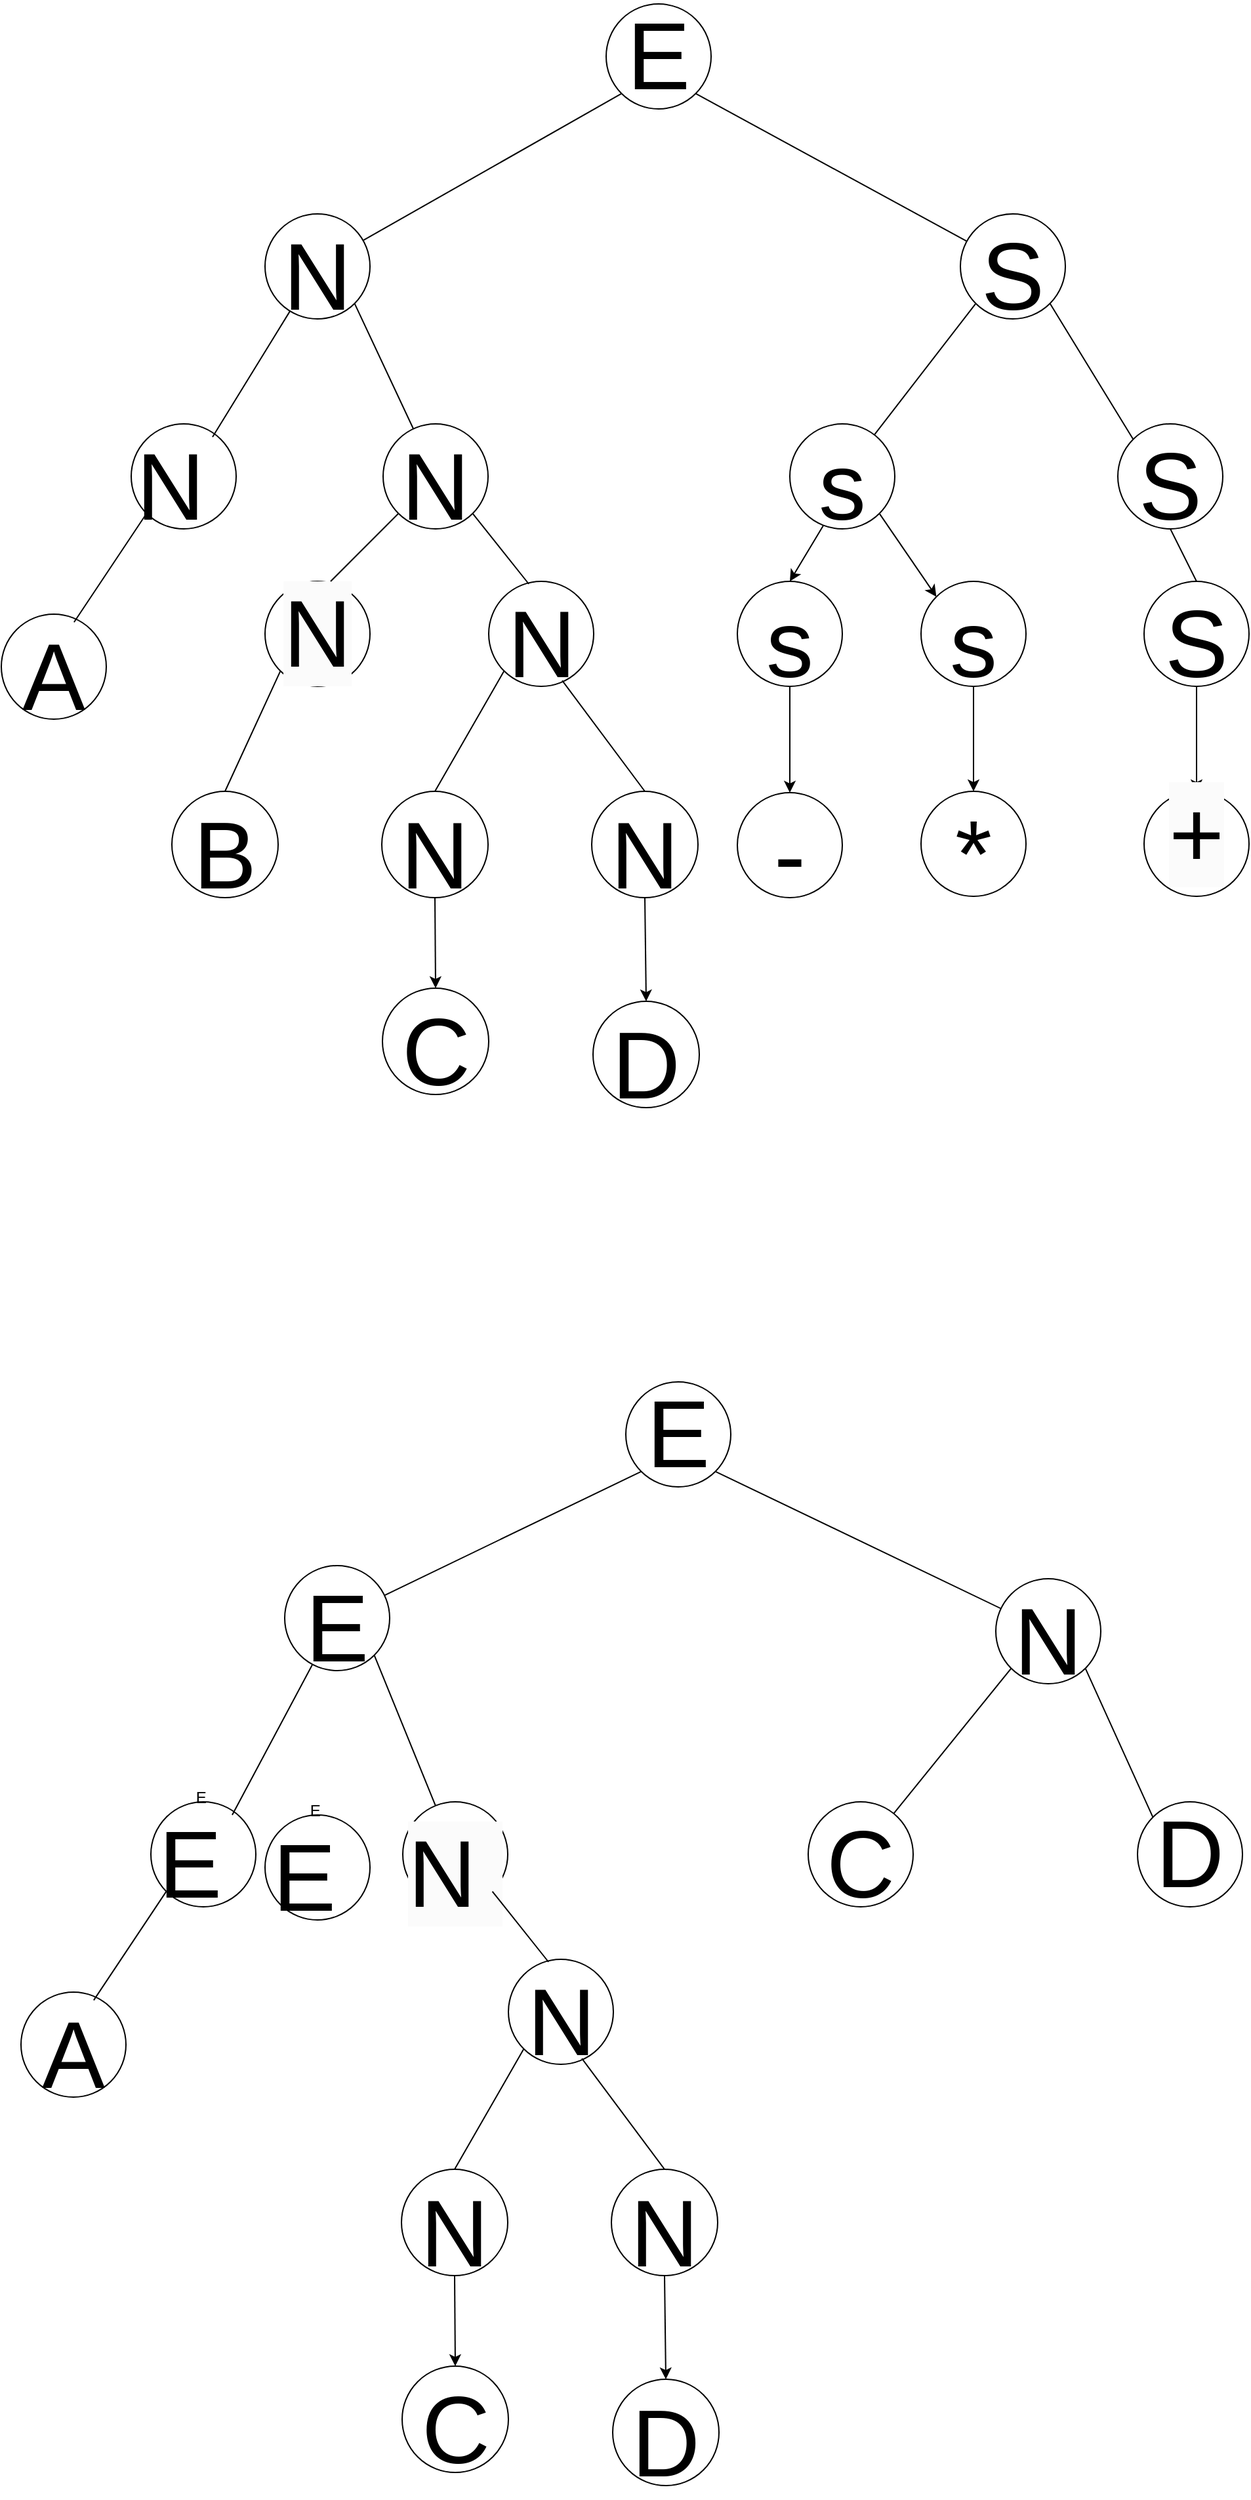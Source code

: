 <mxfile version="21.3.2" type="github">
  <diagram name="Página-1" id="ctuaCCEONeRu-UQQ15on">
    <mxGraphModel dx="2580" dy="1082" grid="1" gridSize="10" guides="1" tooltips="1" connect="1" arrows="1" fold="1" page="1" pageScale="1" pageWidth="827" pageHeight="1169" math="0" shadow="0">
      <root>
        <mxCell id="0" />
        <mxCell id="1" parent="0" />
        <mxCell id="Yp0V5SWUf1lsGIYas0BM-1" value="&lt;span style=&quot;font-size: 72px;&quot;&gt;E&lt;/span&gt;" style="ellipse;whiteSpace=wrap;html=1;aspect=fixed;" vertex="1" parent="1">
          <mxGeometry x="530" y="80" width="80" height="80" as="geometry" />
        </mxCell>
        <mxCell id="Yp0V5SWUf1lsGIYas0BM-2" value="&lt;br&gt;&lt;span style=&quot;font-size: 72px;&quot;&gt;N&lt;/span&gt;" style="ellipse;whiteSpace=wrap;html=1;aspect=fixed;" vertex="1" parent="1">
          <mxGeometry x="270" y="240" width="80" height="80" as="geometry" />
        </mxCell>
        <mxCell id="Yp0V5SWUf1lsGIYas0BM-3" value="&lt;br&gt;&lt;span style=&quot;font-size: 72px;&quot;&gt;S&lt;/span&gt;&lt;br&gt;" style="ellipse;whiteSpace=wrap;html=1;aspect=fixed;" vertex="1" parent="1">
          <mxGeometry x="800" y="240" width="80" height="80" as="geometry" />
        </mxCell>
        <mxCell id="Yp0V5SWUf1lsGIYas0BM-4" value="&lt;br&gt;&lt;span style=&quot;font-size: 72px;&quot;&gt;N&amp;nbsp;&lt;/span&gt;&lt;br&gt;" style="ellipse;whiteSpace=wrap;html=1;aspect=fixed;" vertex="1" parent="1">
          <mxGeometry x="168" y="400" width="80" height="80" as="geometry" />
        </mxCell>
        <mxCell id="Yp0V5SWUf1lsGIYas0BM-5" value="&lt;br&gt;&lt;span style=&quot;font-size: 72px;&quot;&gt;N&lt;/span&gt;" style="ellipse;whiteSpace=wrap;html=1;aspect=fixed;" vertex="1" parent="1">
          <mxGeometry x="360" y="400" width="80" height="80" as="geometry" />
        </mxCell>
        <mxCell id="Yp0V5SWUf1lsGIYas0BM-47" style="edgeStyle=none;rounded=0;orthogonalLoop=1;jettySize=auto;html=1;entryX=0.5;entryY=0;entryDx=0;entryDy=0;" edge="1" parent="1" target="Yp0V5SWUf1lsGIYas0BM-46">
          <mxGeometry relative="1" as="geometry">
            <mxPoint x="700" y="470" as="sourcePoint" />
          </mxGeometry>
        </mxCell>
        <mxCell id="Yp0V5SWUf1lsGIYas0BM-49" style="edgeStyle=none;rounded=0;orthogonalLoop=1;jettySize=auto;html=1;exitX=1;exitY=1;exitDx=0;exitDy=0;entryX=0;entryY=0;entryDx=0;entryDy=0;" edge="1" parent="1" source="Yp0V5SWUf1lsGIYas0BM-6" target="Yp0V5SWUf1lsGIYas0BM-48">
          <mxGeometry relative="1" as="geometry" />
        </mxCell>
        <mxCell id="Yp0V5SWUf1lsGIYas0BM-6" value="&lt;br&gt;&lt;span style=&quot;font-size: 72px;&quot;&gt;s&lt;/span&gt;&lt;br&gt;" style="ellipse;whiteSpace=wrap;html=1;aspect=fixed;" vertex="1" parent="1">
          <mxGeometry x="670" y="400" width="80" height="80" as="geometry" />
        </mxCell>
        <mxCell id="Yp0V5SWUf1lsGIYas0BM-7" value="&lt;br&gt;&lt;span style=&quot;font-size: 72px;&quot;&gt;S&lt;/span&gt;&lt;br&gt;" style="ellipse;whiteSpace=wrap;html=1;aspect=fixed;" vertex="1" parent="1">
          <mxGeometry x="920" y="400" width="80" height="80" as="geometry" />
        </mxCell>
        <mxCell id="Yp0V5SWUf1lsGIYas0BM-8" value="&#xa;&lt;br style=&quot;border-color: var(--border-color); color: rgb(0, 0, 0); font-family: Helvetica; font-size: 12px; font-style: normal; font-variant-ligatures: normal; font-variant-caps: normal; font-weight: 400; letter-spacing: normal; orphans: 2; text-align: center; text-indent: 0px; text-transform: none; widows: 2; word-spacing: 0px; -webkit-text-stroke-width: 0px; background-color: rgb(251, 251, 251); text-decoration-thickness: initial; text-decoration-style: initial; text-decoration-color: initial;&quot;&gt;&lt;span style=&quot;border-color: var(--border-color); color: rgb(0, 0, 0); font-family: Helvetica; font-style: normal; font-variant-ligatures: normal; font-variant-caps: normal; font-weight: 400; letter-spacing: normal; orphans: 2; text-align: center; text-indent: 0px; text-transform: none; widows: 2; word-spacing: 0px; -webkit-text-stroke-width: 0px; background-color: rgb(251, 251, 251); text-decoration-thickness: initial; text-decoration-style: initial; text-decoration-color: initial; font-size: 72px;&quot;&gt;N&lt;/span&gt;&#xa;&#xa;" style="ellipse;whiteSpace=wrap;html=1;aspect=fixed;" vertex="1" parent="1">
          <mxGeometry x="270" y="520" width="80" height="80" as="geometry" />
        </mxCell>
        <mxCell id="Yp0V5SWUf1lsGIYas0BM-9" value="&lt;br&gt;&lt;span style=&quot;font-size: 72px;&quot;&gt;N&lt;/span&gt;&lt;br&gt;" style="ellipse;whiteSpace=wrap;html=1;aspect=fixed;" vertex="1" parent="1">
          <mxGeometry x="440.5" y="520" width="80" height="80" as="geometry" />
        </mxCell>
        <mxCell id="Yp0V5SWUf1lsGIYas0BM-53" style="edgeStyle=none;rounded=0;orthogonalLoop=1;jettySize=auto;html=1;exitX=0.5;exitY=1;exitDx=0;exitDy=0;entryX=0.5;entryY=0;entryDx=0;entryDy=0;" edge="1" parent="1" source="Yp0V5SWUf1lsGIYas0BM-10" target="Yp0V5SWUf1lsGIYas0BM-13">
          <mxGeometry relative="1" as="geometry" />
        </mxCell>
        <mxCell id="Yp0V5SWUf1lsGIYas0BM-10" value="&lt;br&gt;&lt;span style=&quot;font-size: 72px;&quot;&gt;S&lt;/span&gt;&lt;br&gt;" style="ellipse;whiteSpace=wrap;html=1;aspect=fixed;" vertex="1" parent="1">
          <mxGeometry x="940" y="520" width="80" height="80" as="geometry" />
        </mxCell>
        <mxCell id="Yp0V5SWUf1lsGIYas0BM-12" value="&lt;br&gt;&lt;span style=&quot;font-size: 72px;&quot;&gt;-&lt;/span&gt;&lt;br&gt;" style="ellipse;whiteSpace=wrap;html=1;aspect=fixed;" vertex="1" parent="1">
          <mxGeometry x="630" y="681" width="80" height="80" as="geometry" />
        </mxCell>
        <mxCell id="Yp0V5SWUf1lsGIYas0BM-13" value="&#xa;&lt;span style=&quot;color: rgb(0, 0, 0); font-family: Helvetica; font-size: 72px; font-style: normal; font-variant-ligatures: normal; font-variant-caps: normal; font-weight: 400; letter-spacing: normal; orphans: 2; text-align: center; text-indent: 0px; text-transform: none; widows: 2; word-spacing: 0px; -webkit-text-stroke-width: 0px; background-color: rgb(251, 251, 251); text-decoration-thickness: initial; text-decoration-style: initial; text-decoration-color: initial; float: none; display: inline !important;&quot;&gt;+&lt;/span&gt;&#xa;&#xa;" style="ellipse;whiteSpace=wrap;html=1;aspect=fixed;" vertex="1" parent="1">
          <mxGeometry x="940" y="680" width="80" height="80" as="geometry" />
        </mxCell>
        <mxCell id="Yp0V5SWUf1lsGIYas0BM-14" value="&lt;br&gt;&lt;span style=&quot;font-size: 72px;&quot;&gt;B&lt;/span&gt;&lt;br&gt;" style="ellipse;whiteSpace=wrap;html=1;aspect=fixed;" vertex="1" parent="1">
          <mxGeometry x="199" y="680" width="81" height="81" as="geometry" />
        </mxCell>
        <mxCell id="Yp0V5SWUf1lsGIYas0BM-15" value="&lt;br&gt;&lt;span style=&quot;font-size: 72px;&quot;&gt;A&lt;/span&gt;&lt;br&gt;" style="ellipse;whiteSpace=wrap;html=1;aspect=fixed;" vertex="1" parent="1">
          <mxGeometry x="69" y="545" width="80" height="80" as="geometry" />
        </mxCell>
        <mxCell id="Yp0V5SWUf1lsGIYas0BM-17" value="" style="endArrow=none;html=1;rounded=0;entryX=0;entryY=1;entryDx=0;entryDy=0;" edge="1" parent="1" source="Yp0V5SWUf1lsGIYas0BM-2" target="Yp0V5SWUf1lsGIYas0BM-1">
          <mxGeometry width="50" height="50" relative="1" as="geometry">
            <mxPoint x="410" y="440" as="sourcePoint" />
            <mxPoint x="460" y="390" as="targetPoint" />
          </mxGeometry>
        </mxCell>
        <mxCell id="Yp0V5SWUf1lsGIYas0BM-18" value="" style="endArrow=none;html=1;rounded=0;" edge="1" parent="1" target="Yp0V5SWUf1lsGIYas0BM-2">
          <mxGeometry width="50" height="50" relative="1" as="geometry">
            <mxPoint x="230" y="410" as="sourcePoint" />
            <mxPoint x="313" y="295" as="targetPoint" />
          </mxGeometry>
        </mxCell>
        <mxCell id="Yp0V5SWUf1lsGIYas0BM-19" value="" style="endArrow=none;html=1;rounded=0;entryX=1;entryY=1;entryDx=0;entryDy=0;" edge="1" parent="1" source="Yp0V5SWUf1lsGIYas0BM-3" target="Yp0V5SWUf1lsGIYas0BM-1">
          <mxGeometry width="50" height="50" relative="1" as="geometry">
            <mxPoint x="359" y="273" as="sourcePoint" />
            <mxPoint x="472" y="168" as="targetPoint" />
          </mxGeometry>
        </mxCell>
        <mxCell id="Yp0V5SWUf1lsGIYas0BM-20" value="" style="endArrow=none;html=1;rounded=0;entryX=0;entryY=1;entryDx=0;entryDy=0;" edge="1" parent="1" source="Yp0V5SWUf1lsGIYas0BM-6" target="Yp0V5SWUf1lsGIYas0BM-3">
          <mxGeometry width="50" height="50" relative="1" as="geometry">
            <mxPoint x="527" y="415" as="sourcePoint" />
            <mxPoint x="640" y="310" as="targetPoint" />
          </mxGeometry>
        </mxCell>
        <mxCell id="Yp0V5SWUf1lsGIYas0BM-21" value="" style="endArrow=none;html=1;rounded=0;entryX=0.5;entryY=1;entryDx=0;entryDy=0;exitX=0.5;exitY=0;exitDx=0;exitDy=0;" edge="1" parent="1" source="Yp0V5SWUf1lsGIYas0BM-10" target="Yp0V5SWUf1lsGIYas0BM-7">
          <mxGeometry width="50" height="50" relative="1" as="geometry">
            <mxPoint x="660" y="555" as="sourcePoint" />
            <mxPoint x="773" y="450" as="targetPoint" />
          </mxGeometry>
        </mxCell>
        <mxCell id="Yp0V5SWUf1lsGIYas0BM-23" value="" style="endArrow=none;html=1;rounded=0;entryX=0;entryY=1;entryDx=0;entryDy=0;exitX=0.693;exitY=0.077;exitDx=0;exitDy=0;exitPerimeter=0;" edge="1" parent="1" source="Yp0V5SWUf1lsGIYas0BM-15" target="Yp0V5SWUf1lsGIYas0BM-4">
          <mxGeometry width="50" height="50" relative="1" as="geometry">
            <mxPoint x="250" y="640" as="sourcePoint" />
            <mxPoint x="333" y="570" as="targetPoint" />
          </mxGeometry>
        </mxCell>
        <mxCell id="Yp0V5SWUf1lsGIYas0BM-24" value="" style="endArrow=none;html=1;rounded=0;entryX=1;entryY=1;entryDx=0;entryDy=0;" edge="1" parent="1" source="Yp0V5SWUf1lsGIYas0BM-5" target="Yp0V5SWUf1lsGIYas0BM-2">
          <mxGeometry width="50" height="50" relative="1" as="geometry">
            <mxPoint x="440" y="426" as="sourcePoint" />
            <mxPoint x="318" y="320" as="targetPoint" />
          </mxGeometry>
        </mxCell>
        <mxCell id="Yp0V5SWUf1lsGIYas0BM-25" value="" style="endArrow=none;html=1;rounded=0;entryX=1;entryY=1;entryDx=0;entryDy=0;exitX=0;exitY=0;exitDx=0;exitDy=0;" edge="1" parent="1" source="Yp0V5SWUf1lsGIYas0BM-7" target="Yp0V5SWUf1lsGIYas0BM-3">
          <mxGeometry width="50" height="50" relative="1" as="geometry">
            <mxPoint x="782" y="416" as="sourcePoint" />
            <mxPoint x="660" y="310" as="targetPoint" />
          </mxGeometry>
        </mxCell>
        <mxCell id="Yp0V5SWUf1lsGIYas0BM-26" value="" style="endArrow=none;html=1;rounded=0;entryX=1;entryY=1;entryDx=0;entryDy=0;exitX=0.382;exitY=0.025;exitDx=0;exitDy=0;exitPerimeter=0;" edge="1" parent="1" source="Yp0V5SWUf1lsGIYas0BM-9" target="Yp0V5SWUf1lsGIYas0BM-5">
          <mxGeometry width="50" height="50" relative="1" as="geometry">
            <mxPoint x="512" y="556" as="sourcePoint" />
            <mxPoint x="420" y="480" as="targetPoint" />
          </mxGeometry>
        </mxCell>
        <mxCell id="Yp0V5SWUf1lsGIYas0BM-27" value="" style="endArrow=none;html=1;rounded=0;entryX=0;entryY=1;entryDx=0;entryDy=0;" edge="1" parent="1" target="Yp0V5SWUf1lsGIYas0BM-5">
          <mxGeometry width="50" height="50" relative="1" as="geometry">
            <mxPoint x="320" y="520" as="sourcePoint" />
            <mxPoint x="379" y="460" as="targetPoint" />
          </mxGeometry>
        </mxCell>
        <mxCell id="Yp0V5SWUf1lsGIYas0BM-29" value="" style="endArrow=none;html=1;rounded=0;entryX=0;entryY=1;entryDx=0;entryDy=0;exitX=0.5;exitY=0;exitDx=0;exitDy=0;" edge="1" parent="1" source="Yp0V5SWUf1lsGIYas0BM-14" target="Yp0V5SWUf1lsGIYas0BM-8">
          <mxGeometry width="50" height="50" relative="1" as="geometry">
            <mxPoint x="390" y="650" as="sourcePoint" />
            <mxPoint x="300" y="584" as="targetPoint" />
          </mxGeometry>
        </mxCell>
        <mxCell id="Yp0V5SWUf1lsGIYas0BM-34" value="&lt;br&gt;&lt;span style=&quot;font-size: 72px;&quot;&gt;N&lt;/span&gt;" style="ellipse;whiteSpace=wrap;html=1;aspect=fixed;" vertex="1" parent="1">
          <mxGeometry x="519" y="680" width="81" height="81" as="geometry" />
        </mxCell>
        <mxCell id="Yp0V5SWUf1lsGIYas0BM-36" value="" style="endArrow=none;html=1;rounded=0;entryX=0.7;entryY=0.945;entryDx=0;entryDy=0;exitX=0.5;exitY=0;exitDx=0;exitDy=0;entryPerimeter=0;" edge="1" parent="1" source="Yp0V5SWUf1lsGIYas0BM-34" target="Yp0V5SWUf1lsGIYas0BM-9">
          <mxGeometry width="50" height="50" relative="1" as="geometry">
            <mxPoint x="976" y="656" as="sourcePoint" />
            <mxPoint x="918" y="598" as="targetPoint" />
          </mxGeometry>
        </mxCell>
        <mxCell id="Yp0V5SWUf1lsGIYas0BM-44" style="rounded=0;orthogonalLoop=1;jettySize=auto;html=1;exitX=0.5;exitY=1;exitDx=0;exitDy=0;entryX=0.5;entryY=0;entryDx=0;entryDy=0;" edge="1" parent="1" source="Yp0V5SWUf1lsGIYas0BM-37" target="Yp0V5SWUf1lsGIYas0BM-41">
          <mxGeometry relative="1" as="geometry" />
        </mxCell>
        <mxCell id="Yp0V5SWUf1lsGIYas0BM-37" value="&lt;br&gt;&lt;span style=&quot;font-size: 72px;&quot;&gt;N&lt;/span&gt;" style="ellipse;whiteSpace=wrap;html=1;aspect=fixed;" vertex="1" parent="1">
          <mxGeometry x="359" y="680" width="81" height="81" as="geometry" />
        </mxCell>
        <mxCell id="Yp0V5SWUf1lsGIYas0BM-40" value="" style="endArrow=none;html=1;rounded=0;entryX=0;entryY=1;entryDx=0;entryDy=0;exitX=0.5;exitY=0;exitDx=0;exitDy=0;" edge="1" parent="1" source="Yp0V5SWUf1lsGIYas0BM-37" target="Yp0V5SWUf1lsGIYas0BM-9">
          <mxGeometry width="50" height="50" relative="1" as="geometry">
            <mxPoint x="818" y="662" as="sourcePoint" />
            <mxPoint x="860" y="600" as="targetPoint" />
          </mxGeometry>
        </mxCell>
        <mxCell id="Yp0V5SWUf1lsGIYas0BM-41" value="&lt;br&gt;&lt;span style=&quot;font-size: 72px;&quot;&gt;C&lt;/span&gt;" style="ellipse;whiteSpace=wrap;html=1;aspect=fixed;" vertex="1" parent="1">
          <mxGeometry x="359.5" y="830" width="81" height="81" as="geometry" />
        </mxCell>
        <mxCell id="Yp0V5SWUf1lsGIYas0BM-42" value="&lt;br&gt;&lt;span style=&quot;font-size: 72px;&quot;&gt;D&lt;/span&gt;" style="ellipse;whiteSpace=wrap;html=1;aspect=fixed;" vertex="1" parent="1">
          <mxGeometry x="520" y="840" width="81" height="81" as="geometry" />
        </mxCell>
        <mxCell id="Yp0V5SWUf1lsGIYas0BM-45" style="rounded=0;orthogonalLoop=1;jettySize=auto;html=1;exitX=0.5;exitY=1;exitDx=0;exitDy=0;entryX=0.5;entryY=0;entryDx=0;entryDy=0;" edge="1" parent="1" source="Yp0V5SWUf1lsGIYas0BM-34" target="Yp0V5SWUf1lsGIYas0BM-42">
          <mxGeometry relative="1" as="geometry">
            <mxPoint x="431" y="771" as="sourcePoint" />
            <mxPoint x="410" y="840" as="targetPoint" />
          </mxGeometry>
        </mxCell>
        <mxCell id="Yp0V5SWUf1lsGIYas0BM-50" style="edgeStyle=none;rounded=0;orthogonalLoop=1;jettySize=auto;html=1;exitX=0.5;exitY=1;exitDx=0;exitDy=0;" edge="1" parent="1" source="Yp0V5SWUf1lsGIYas0BM-46" target="Yp0V5SWUf1lsGIYas0BM-12">
          <mxGeometry relative="1" as="geometry" />
        </mxCell>
        <mxCell id="Yp0V5SWUf1lsGIYas0BM-46" value="&lt;br&gt;&lt;span style=&quot;font-size: 72px;&quot;&gt;s&lt;/span&gt;&lt;br&gt;" style="ellipse;whiteSpace=wrap;html=1;aspect=fixed;" vertex="1" parent="1">
          <mxGeometry x="630" y="520" width="80" height="80" as="geometry" />
        </mxCell>
        <mxCell id="Yp0V5SWUf1lsGIYas0BM-52" style="edgeStyle=none;rounded=0;orthogonalLoop=1;jettySize=auto;html=1;exitX=0.5;exitY=1;exitDx=0;exitDy=0;entryX=0.5;entryY=0;entryDx=0;entryDy=0;" edge="1" parent="1" source="Yp0V5SWUf1lsGIYas0BM-48" target="Yp0V5SWUf1lsGIYas0BM-51">
          <mxGeometry relative="1" as="geometry" />
        </mxCell>
        <mxCell id="Yp0V5SWUf1lsGIYas0BM-48" value="&lt;br&gt;&lt;span style=&quot;font-size: 72px;&quot;&gt;s&lt;/span&gt;&lt;br&gt;" style="ellipse;whiteSpace=wrap;html=1;aspect=fixed;" vertex="1" parent="1">
          <mxGeometry x="770" y="520" width="80" height="80" as="geometry" />
        </mxCell>
        <mxCell id="Yp0V5SWUf1lsGIYas0BM-51" value="&lt;br&gt;&lt;span style=&quot;font-size: 72px;&quot;&gt;*&lt;/span&gt;" style="ellipse;whiteSpace=wrap;html=1;aspect=fixed;" vertex="1" parent="1">
          <mxGeometry x="770" y="680" width="80" height="80" as="geometry" />
        </mxCell>
        <mxCell id="Yp0V5SWUf1lsGIYas0BM-96" value="&lt;span style=&quot;font-size: 72px;&quot;&gt;E&lt;/span&gt;" style="ellipse;whiteSpace=wrap;html=1;aspect=fixed;" vertex="1" parent="1">
          <mxGeometry x="545" y="1130" width="80" height="80" as="geometry" />
        </mxCell>
        <mxCell id="Yp0V5SWUf1lsGIYas0BM-97" value="&lt;br&gt;&lt;span style=&quot;font-size: 72px;&quot;&gt;E&lt;/span&gt;" style="ellipse;whiteSpace=wrap;html=1;aspect=fixed;" vertex="1" parent="1">
          <mxGeometry x="285" y="1270" width="80" height="80" as="geometry" />
        </mxCell>
        <mxCell id="Yp0V5SWUf1lsGIYas0BM-98" value="&lt;br&gt;&lt;span style=&quot;font-size: 72px;&quot;&gt;N&lt;/span&gt;" style="ellipse;whiteSpace=wrap;html=1;aspect=fixed;" vertex="1" parent="1">
          <mxGeometry x="827" y="1280" width="80" height="80" as="geometry" />
        </mxCell>
        <mxCell id="Yp0V5SWUf1lsGIYas0BM-99" value="E&amp;nbsp;&lt;br&gt;&lt;span style=&quot;font-size: 72px;&quot;&gt;E&amp;nbsp;&lt;/span&gt;" style="ellipse;whiteSpace=wrap;html=1;aspect=fixed;" vertex="1" parent="1">
          <mxGeometry x="183" y="1450" width="80" height="80" as="geometry" />
        </mxCell>
        <mxCell id="Yp0V5SWUf1lsGIYas0BM-100" value="&lt;br&gt;&lt;br style=&quot;border-color: var(--border-color); color: rgb(0, 0, 0); font-family: Helvetica; font-size: 12px; font-style: normal; font-variant-ligatures: normal; font-variant-caps: normal; font-weight: 400; letter-spacing: normal; orphans: 2; text-align: center; text-indent: 0px; text-transform: none; widows: 2; word-spacing: 0px; -webkit-text-stroke-width: 0px; background-color: rgb(251, 251, 251); text-decoration-thickness: initial; text-decoration-style: initial; text-decoration-color: initial;&quot;&gt;&lt;span style=&quot;border-color: var(--border-color); color: rgb(0, 0, 0); font-family: Helvetica; font-style: normal; font-variant-ligatures: normal; font-variant-caps: normal; font-weight: 400; letter-spacing: normal; orphans: 2; text-align: center; text-indent: 0px; text-transform: none; widows: 2; word-spacing: 0px; -webkit-text-stroke-width: 0px; background-color: rgb(251, 251, 251); text-decoration-thickness: initial; text-decoration-style: initial; text-decoration-color: initial; font-size: 72px;&quot;&gt;N&amp;nbsp;&lt;/span&gt;&lt;br&gt;" style="ellipse;whiteSpace=wrap;html=1;aspect=fixed;" vertex="1" parent="1">
          <mxGeometry x="375" y="1450" width="80" height="80" as="geometry" />
        </mxCell>
        <mxCell id="Yp0V5SWUf1lsGIYas0BM-103" value="&lt;br&gt;&lt;span style=&quot;font-size: 72px;&quot;&gt;C&lt;/span&gt;" style="ellipse;whiteSpace=wrap;html=1;aspect=fixed;" vertex="1" parent="1">
          <mxGeometry x="684" y="1450" width="80" height="80" as="geometry" />
        </mxCell>
        <mxCell id="Yp0V5SWUf1lsGIYas0BM-104" value="&lt;span style=&quot;font-size: 72px;&quot;&gt;D&lt;/span&gt;" style="ellipse;whiteSpace=wrap;html=1;aspect=fixed;" vertex="1" parent="1">
          <mxGeometry x="935" y="1450" width="80" height="80" as="geometry" />
        </mxCell>
        <mxCell id="Yp0V5SWUf1lsGIYas0BM-106" value="&lt;br&gt;&lt;span style=&quot;font-size: 72px;&quot;&gt;N&lt;/span&gt;&lt;br&gt;" style="ellipse;whiteSpace=wrap;html=1;aspect=fixed;" vertex="1" parent="1">
          <mxGeometry x="455.5" y="1570" width="80" height="80" as="geometry" />
        </mxCell>
        <mxCell id="Yp0V5SWUf1lsGIYas0BM-112" value="&lt;br&gt;&lt;span style=&quot;font-size: 72px;&quot;&gt;A&lt;/span&gt;&lt;br&gt;" style="ellipse;whiteSpace=wrap;html=1;aspect=fixed;" vertex="1" parent="1">
          <mxGeometry x="84" y="1595" width="80" height="80" as="geometry" />
        </mxCell>
        <mxCell id="Yp0V5SWUf1lsGIYas0BM-113" value="" style="endArrow=none;html=1;rounded=0;entryX=0;entryY=1;entryDx=0;entryDy=0;" edge="1" parent="1" source="Yp0V5SWUf1lsGIYas0BM-97" target="Yp0V5SWUf1lsGIYas0BM-96">
          <mxGeometry width="50" height="50" relative="1" as="geometry">
            <mxPoint x="425" y="1490" as="sourcePoint" />
            <mxPoint x="475" y="1440" as="targetPoint" />
          </mxGeometry>
        </mxCell>
        <mxCell id="Yp0V5SWUf1lsGIYas0BM-114" value="" style="endArrow=none;html=1;rounded=0;" edge="1" parent="1" target="Yp0V5SWUf1lsGIYas0BM-97">
          <mxGeometry width="50" height="50" relative="1" as="geometry">
            <mxPoint x="245" y="1460" as="sourcePoint" />
            <mxPoint x="328" y="1345" as="targetPoint" />
          </mxGeometry>
        </mxCell>
        <mxCell id="Yp0V5SWUf1lsGIYas0BM-115" value="" style="endArrow=none;html=1;rounded=0;entryX=1;entryY=1;entryDx=0;entryDy=0;" edge="1" parent="1" source="Yp0V5SWUf1lsGIYas0BM-98" target="Yp0V5SWUf1lsGIYas0BM-96">
          <mxGeometry width="50" height="50" relative="1" as="geometry">
            <mxPoint x="374" y="1323" as="sourcePoint" />
            <mxPoint x="487" y="1218" as="targetPoint" />
          </mxGeometry>
        </mxCell>
        <mxCell id="Yp0V5SWUf1lsGIYas0BM-116" value="" style="endArrow=none;html=1;rounded=0;entryX=0;entryY=1;entryDx=0;entryDy=0;" edge="1" parent="1" source="Yp0V5SWUf1lsGIYas0BM-103" target="Yp0V5SWUf1lsGIYas0BM-98">
          <mxGeometry width="50" height="50" relative="1" as="geometry">
            <mxPoint x="542" y="1465" as="sourcePoint" />
            <mxPoint x="655" y="1360" as="targetPoint" />
          </mxGeometry>
        </mxCell>
        <mxCell id="Yp0V5SWUf1lsGIYas0BM-118" value="" style="endArrow=none;html=1;rounded=0;entryX=0;entryY=1;entryDx=0;entryDy=0;exitX=0.693;exitY=0.077;exitDx=0;exitDy=0;exitPerimeter=0;" edge="1" parent="1" source="Yp0V5SWUf1lsGIYas0BM-112" target="Yp0V5SWUf1lsGIYas0BM-99">
          <mxGeometry width="50" height="50" relative="1" as="geometry">
            <mxPoint x="265" y="1690" as="sourcePoint" />
            <mxPoint x="348" y="1620" as="targetPoint" />
          </mxGeometry>
        </mxCell>
        <mxCell id="Yp0V5SWUf1lsGIYas0BM-119" value="" style="endArrow=none;html=1;rounded=0;entryX=1;entryY=1;entryDx=0;entryDy=0;" edge="1" parent="1" source="Yp0V5SWUf1lsGIYas0BM-100" target="Yp0V5SWUf1lsGIYas0BM-97">
          <mxGeometry width="50" height="50" relative="1" as="geometry">
            <mxPoint x="455" y="1476" as="sourcePoint" />
            <mxPoint x="333" y="1370" as="targetPoint" />
          </mxGeometry>
        </mxCell>
        <mxCell id="Yp0V5SWUf1lsGIYas0BM-120" value="" style="endArrow=none;html=1;rounded=0;entryX=1;entryY=1;entryDx=0;entryDy=0;exitX=0;exitY=0;exitDx=0;exitDy=0;" edge="1" parent="1" source="Yp0V5SWUf1lsGIYas0BM-104" target="Yp0V5SWUf1lsGIYas0BM-98">
          <mxGeometry width="50" height="50" relative="1" as="geometry">
            <mxPoint x="797" y="1466" as="sourcePoint" />
            <mxPoint x="675" y="1360" as="targetPoint" />
          </mxGeometry>
        </mxCell>
        <mxCell id="Yp0V5SWUf1lsGIYas0BM-121" value="" style="endArrow=none;html=1;rounded=0;entryX=1;entryY=1;entryDx=0;entryDy=0;exitX=0.382;exitY=0.025;exitDx=0;exitDy=0;exitPerimeter=0;" edge="1" parent="1" source="Yp0V5SWUf1lsGIYas0BM-106" target="Yp0V5SWUf1lsGIYas0BM-100">
          <mxGeometry width="50" height="50" relative="1" as="geometry">
            <mxPoint x="527" y="1606" as="sourcePoint" />
            <mxPoint x="435" y="1530" as="targetPoint" />
          </mxGeometry>
        </mxCell>
        <mxCell id="Yp0V5SWUf1lsGIYas0BM-124" value="&lt;br&gt;&lt;span style=&quot;font-size: 72px;&quot;&gt;N&lt;/span&gt;" style="ellipse;whiteSpace=wrap;html=1;aspect=fixed;" vertex="1" parent="1">
          <mxGeometry x="534" y="1730" width="81" height="81" as="geometry" />
        </mxCell>
        <mxCell id="Yp0V5SWUf1lsGIYas0BM-125" value="" style="endArrow=none;html=1;rounded=0;entryX=0.7;entryY=0.945;entryDx=0;entryDy=0;exitX=0.5;exitY=0;exitDx=0;exitDy=0;entryPerimeter=0;" edge="1" parent="1" source="Yp0V5SWUf1lsGIYas0BM-124" target="Yp0V5SWUf1lsGIYas0BM-106">
          <mxGeometry width="50" height="50" relative="1" as="geometry">
            <mxPoint x="991" y="1706" as="sourcePoint" />
            <mxPoint x="933" y="1648" as="targetPoint" />
          </mxGeometry>
        </mxCell>
        <mxCell id="Yp0V5SWUf1lsGIYas0BM-126" style="rounded=0;orthogonalLoop=1;jettySize=auto;html=1;exitX=0.5;exitY=1;exitDx=0;exitDy=0;entryX=0.5;entryY=0;entryDx=0;entryDy=0;" edge="1" parent="1" source="Yp0V5SWUf1lsGIYas0BM-127" target="Yp0V5SWUf1lsGIYas0BM-129">
          <mxGeometry relative="1" as="geometry" />
        </mxCell>
        <mxCell id="Yp0V5SWUf1lsGIYas0BM-127" value="&lt;br&gt;&lt;span style=&quot;font-size: 72px;&quot;&gt;N&lt;/span&gt;" style="ellipse;whiteSpace=wrap;html=1;aspect=fixed;" vertex="1" parent="1">
          <mxGeometry x="374" y="1730" width="81" height="81" as="geometry" />
        </mxCell>
        <mxCell id="Yp0V5SWUf1lsGIYas0BM-128" value="" style="endArrow=none;html=1;rounded=0;entryX=0;entryY=1;entryDx=0;entryDy=0;exitX=0.5;exitY=0;exitDx=0;exitDy=0;" edge="1" parent="1" source="Yp0V5SWUf1lsGIYas0BM-127" target="Yp0V5SWUf1lsGIYas0BM-106">
          <mxGeometry width="50" height="50" relative="1" as="geometry">
            <mxPoint x="833" y="1712" as="sourcePoint" />
            <mxPoint x="875" y="1650" as="targetPoint" />
          </mxGeometry>
        </mxCell>
        <mxCell id="Yp0V5SWUf1lsGIYas0BM-129" value="&lt;br&gt;&lt;span style=&quot;font-size: 72px;&quot;&gt;C&lt;/span&gt;" style="ellipse;whiteSpace=wrap;html=1;aspect=fixed;" vertex="1" parent="1">
          <mxGeometry x="374.5" y="1880" width="81" height="81" as="geometry" />
        </mxCell>
        <mxCell id="Yp0V5SWUf1lsGIYas0BM-130" value="&lt;br&gt;&lt;span style=&quot;font-size: 72px;&quot;&gt;D&lt;/span&gt;" style="ellipse;whiteSpace=wrap;html=1;aspect=fixed;" vertex="1" parent="1">
          <mxGeometry x="535" y="1890" width="81" height="81" as="geometry" />
        </mxCell>
        <mxCell id="Yp0V5SWUf1lsGIYas0BM-131" style="rounded=0;orthogonalLoop=1;jettySize=auto;html=1;exitX=0.5;exitY=1;exitDx=0;exitDy=0;entryX=0.5;entryY=0;entryDx=0;entryDy=0;" edge="1" parent="1" source="Yp0V5SWUf1lsGIYas0BM-124" target="Yp0V5SWUf1lsGIYas0BM-130">
          <mxGeometry relative="1" as="geometry">
            <mxPoint x="446" y="1821" as="sourcePoint" />
            <mxPoint x="425" y="1890" as="targetPoint" />
          </mxGeometry>
        </mxCell>
        <mxCell id="Yp0V5SWUf1lsGIYas0BM-141" value="E&amp;nbsp;&lt;br&gt;&lt;span style=&quot;font-size: 72px;&quot;&gt;E&amp;nbsp;&lt;/span&gt;" style="ellipse;whiteSpace=wrap;html=1;aspect=fixed;" vertex="1" parent="1">
          <mxGeometry x="270" y="1460" width="80" height="80" as="geometry" />
        </mxCell>
      </root>
    </mxGraphModel>
  </diagram>
</mxfile>
